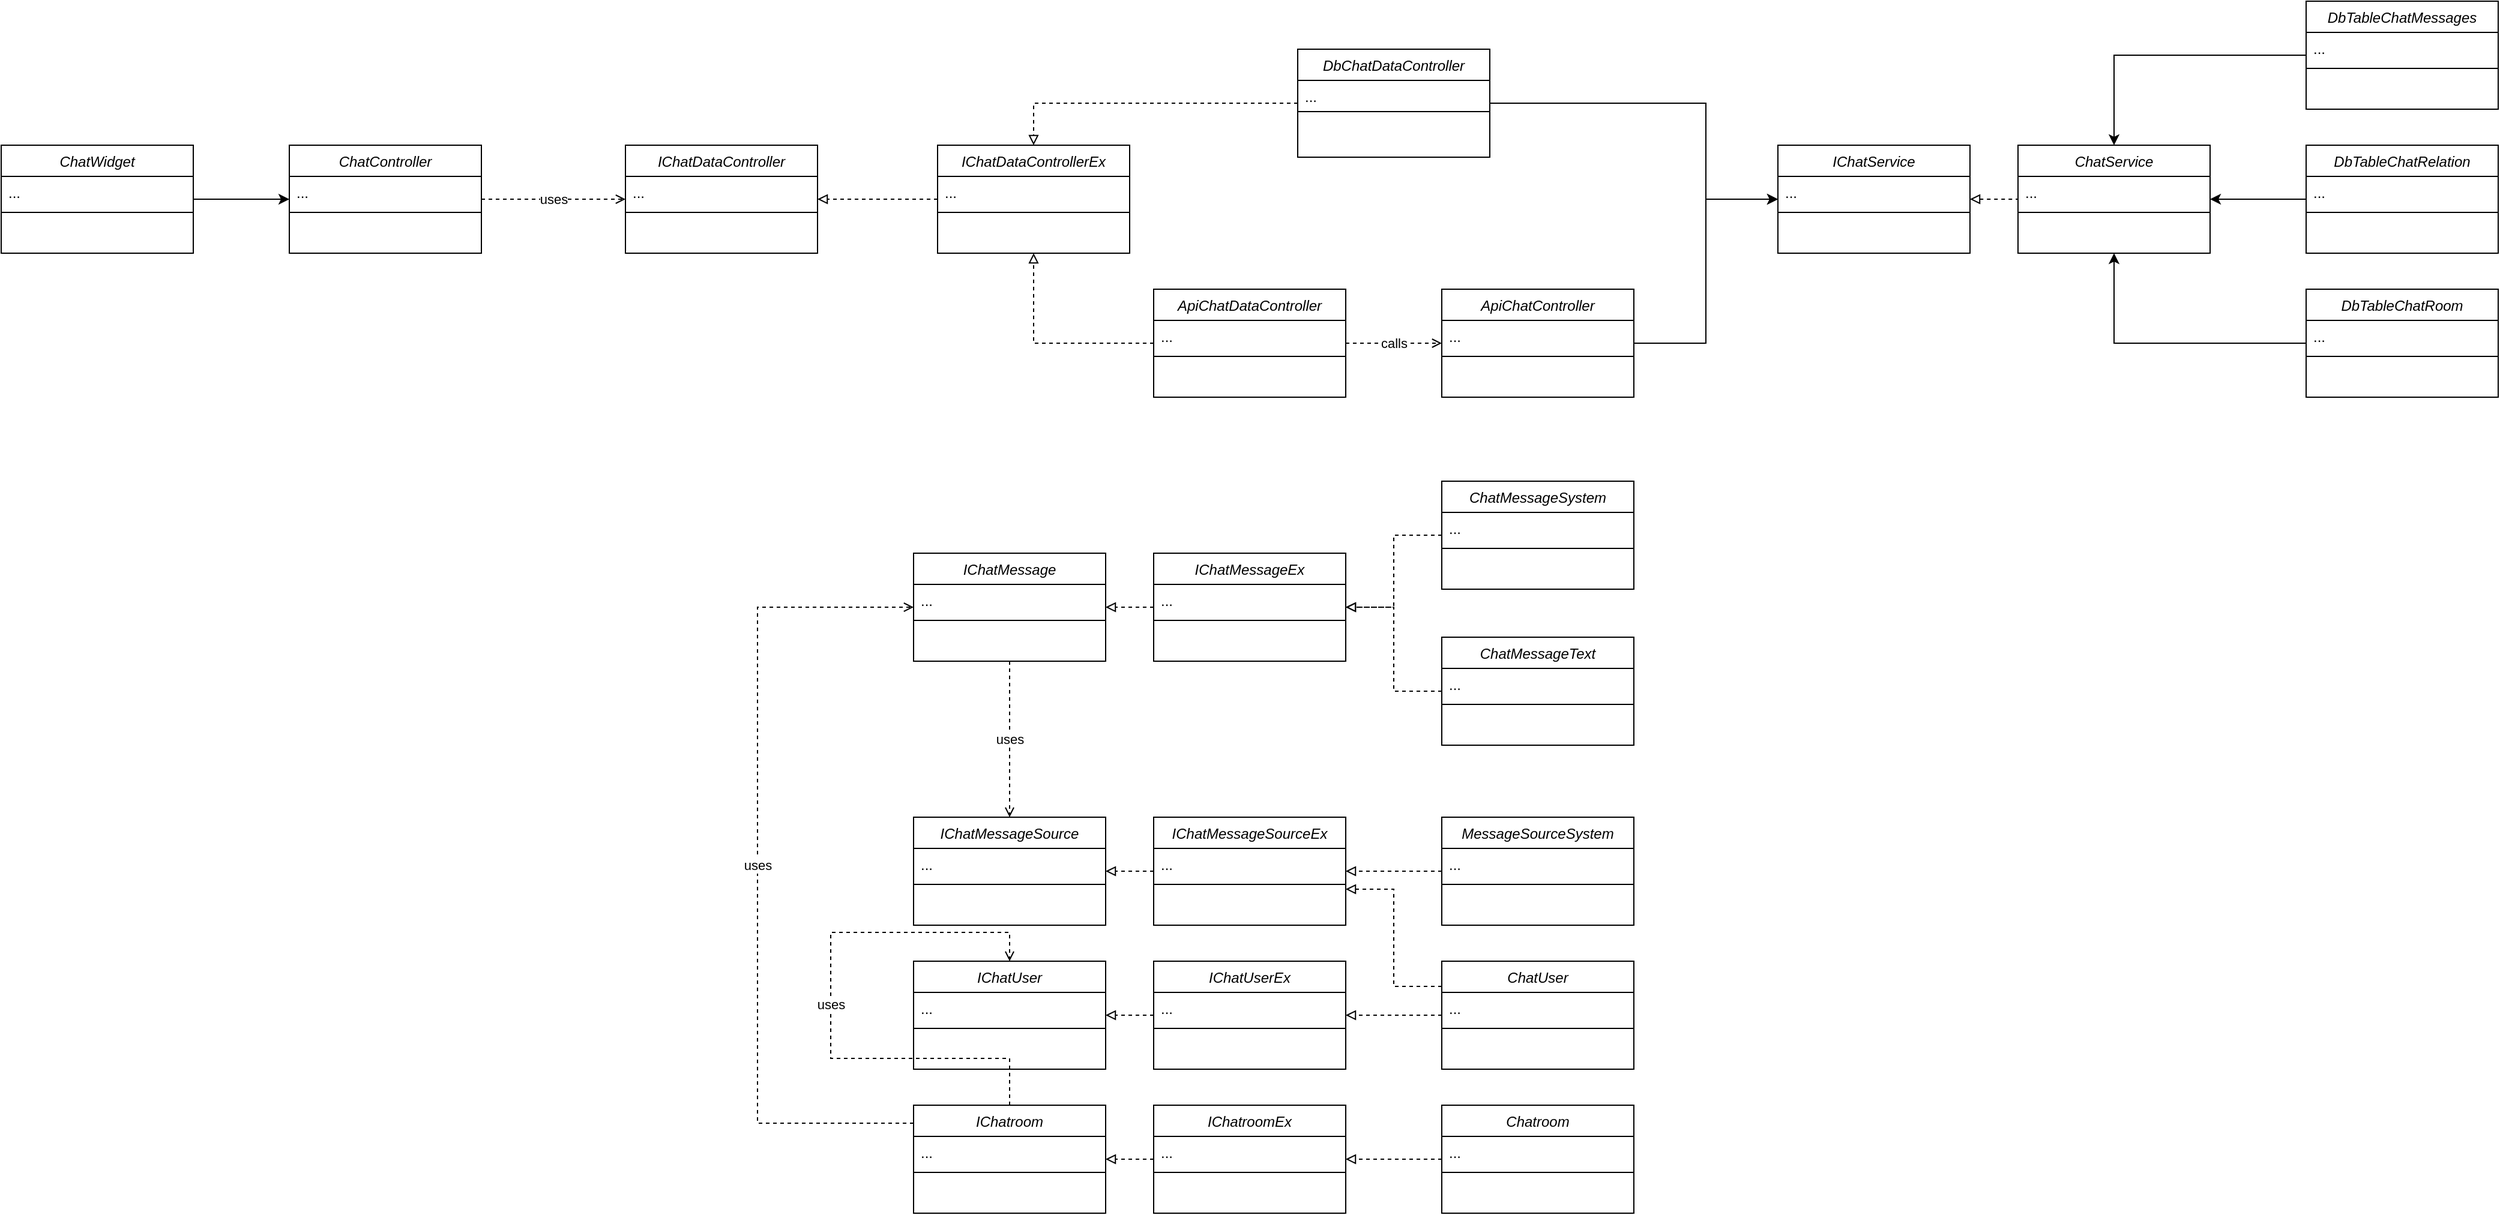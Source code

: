 <mxfile version="24.4.0" type="github">
  <diagram id="C5RBs43oDa-KdzZeNtuy" name="Page-1">
    <mxGraphModel dx="3088" dy="738" grid="1" gridSize="10" guides="1" tooltips="1" connect="1" arrows="1" fold="1" page="1" pageScale="1" pageWidth="827" pageHeight="1169" math="0" shadow="0">
      <root>
        <mxCell id="WIyWlLk6GJQsqaUBKTNV-0" />
        <mxCell id="WIyWlLk6GJQsqaUBKTNV-1" parent="WIyWlLk6GJQsqaUBKTNV-0" />
        <mxCell id="uDCpkS0-Snbd7rQJPHkI-70" style="edgeStyle=orthogonalEdgeStyle;rounded=0;orthogonalLoop=1;jettySize=auto;html=1;endArrow=block;endFill=0;dashed=1;" parent="WIyWlLk6GJQsqaUBKTNV-1" source="uDCpkS0-Snbd7rQJPHkI-12" target="uDCpkS0-Snbd7rQJPHkI-49" edge="1">
          <mxGeometry relative="1" as="geometry" />
        </mxCell>
        <mxCell id="uDCpkS0-Snbd7rQJPHkI-12" value="ChatMessageText" style="swimlane;fontStyle=2;align=center;verticalAlign=top;childLayout=stackLayout;horizontal=1;startSize=26;horizontalStack=0;resizeParent=1;resizeLast=0;collapsible=1;marginBottom=0;rounded=0;shadow=0;strokeWidth=1;" parent="WIyWlLk6GJQsqaUBKTNV-1" vertex="1">
          <mxGeometry x="-80" y="650" width="160" height="90" as="geometry">
            <mxRectangle x="230" y="140" width="160" height="26" as="alternateBounds" />
          </mxGeometry>
        </mxCell>
        <mxCell id="uDCpkS0-Snbd7rQJPHkI-13" value="..." style="text;align=left;verticalAlign=top;spacingLeft=4;spacingRight=4;overflow=hidden;rotatable=0;points=[[0,0.5],[1,0.5]];portConstraint=eastwest;" parent="uDCpkS0-Snbd7rQJPHkI-12" vertex="1">
          <mxGeometry y="26" width="160" height="26" as="geometry" />
        </mxCell>
        <mxCell id="uDCpkS0-Snbd7rQJPHkI-14" value="" style="line;html=1;strokeWidth=1;align=left;verticalAlign=middle;spacingTop=-1;spacingLeft=3;spacingRight=3;rotatable=0;labelPosition=right;points=[];portConstraint=eastwest;" parent="uDCpkS0-Snbd7rQJPHkI-12" vertex="1">
          <mxGeometry y="52" width="160" height="8" as="geometry" />
        </mxCell>
        <mxCell id="uDCpkS0-Snbd7rQJPHkI-71" style="edgeStyle=orthogonalEdgeStyle;rounded=0;orthogonalLoop=1;jettySize=auto;html=1;endArrow=block;endFill=0;dashed=1;" parent="WIyWlLk6GJQsqaUBKTNV-1" source="uDCpkS0-Snbd7rQJPHkI-39" target="uDCpkS0-Snbd7rQJPHkI-52" edge="1">
          <mxGeometry relative="1" as="geometry" />
        </mxCell>
        <mxCell id="uDCpkS0-Snbd7rQJPHkI-39" value="Chatroom" style="swimlane;fontStyle=2;align=center;verticalAlign=top;childLayout=stackLayout;horizontal=1;startSize=26;horizontalStack=0;resizeParent=1;resizeLast=0;collapsible=1;marginBottom=0;rounded=0;shadow=0;strokeWidth=1;" parent="WIyWlLk6GJQsqaUBKTNV-1" vertex="1">
          <mxGeometry x="-80" y="1040" width="160" height="90" as="geometry">
            <mxRectangle x="230" y="140" width="160" height="26" as="alternateBounds" />
          </mxGeometry>
        </mxCell>
        <mxCell id="uDCpkS0-Snbd7rQJPHkI-40" value="..." style="text;align=left;verticalAlign=top;spacingLeft=4;spacingRight=4;overflow=hidden;rotatable=0;points=[[0,0.5],[1,0.5]];portConstraint=eastwest;" parent="uDCpkS0-Snbd7rQJPHkI-39" vertex="1">
          <mxGeometry y="26" width="160" height="26" as="geometry" />
        </mxCell>
        <mxCell id="uDCpkS0-Snbd7rQJPHkI-41" value="" style="line;html=1;strokeWidth=1;align=left;verticalAlign=middle;spacingTop=-1;spacingLeft=3;spacingRight=3;rotatable=0;labelPosition=right;points=[];portConstraint=eastwest;" parent="uDCpkS0-Snbd7rQJPHkI-39" vertex="1">
          <mxGeometry y="52" width="160" height="8" as="geometry" />
        </mxCell>
        <mxCell id="uDCpkS0-Snbd7rQJPHkI-72" style="edgeStyle=orthogonalEdgeStyle;rounded=0;orthogonalLoop=1;jettySize=auto;html=1;endArrow=block;endFill=0;dashed=1;" parent="WIyWlLk6GJQsqaUBKTNV-1" source="uDCpkS0-Snbd7rQJPHkI-42" target="uDCpkS0-Snbd7rQJPHkI-58" edge="1">
          <mxGeometry relative="1" as="geometry" />
        </mxCell>
        <mxCell id="uDCpkS0-Snbd7rQJPHkI-93" style="edgeStyle=orthogonalEdgeStyle;rounded=0;orthogonalLoop=1;jettySize=auto;html=1;endArrow=block;endFill=0;dashed=1;" parent="WIyWlLk6GJQsqaUBKTNV-1" source="uDCpkS0-Snbd7rQJPHkI-42" target="uDCpkS0-Snbd7rQJPHkI-86" edge="1">
          <mxGeometry relative="1" as="geometry">
            <Array as="points">
              <mxPoint x="-120" y="941" />
              <mxPoint x="-120" y="860" />
            </Array>
          </mxGeometry>
        </mxCell>
        <mxCell id="uDCpkS0-Snbd7rQJPHkI-42" value="ChatUser" style="swimlane;fontStyle=2;align=center;verticalAlign=top;childLayout=stackLayout;horizontal=1;startSize=26;horizontalStack=0;resizeParent=1;resizeLast=0;collapsible=1;marginBottom=0;rounded=0;shadow=0;strokeWidth=1;" parent="WIyWlLk6GJQsqaUBKTNV-1" vertex="1">
          <mxGeometry x="-80" y="920" width="160" height="90" as="geometry">
            <mxRectangle x="230" y="140" width="160" height="26" as="alternateBounds" />
          </mxGeometry>
        </mxCell>
        <mxCell id="uDCpkS0-Snbd7rQJPHkI-43" value="..." style="text;align=left;verticalAlign=top;spacingLeft=4;spacingRight=4;overflow=hidden;rotatable=0;points=[[0,0.5],[1,0.5]];portConstraint=eastwest;" parent="uDCpkS0-Snbd7rQJPHkI-42" vertex="1">
          <mxGeometry y="26" width="160" height="26" as="geometry" />
        </mxCell>
        <mxCell id="uDCpkS0-Snbd7rQJPHkI-44" value="" style="line;html=1;strokeWidth=1;align=left;verticalAlign=middle;spacingTop=-1;spacingLeft=3;spacingRight=3;rotatable=0;labelPosition=right;points=[];portConstraint=eastwest;" parent="uDCpkS0-Snbd7rQJPHkI-42" vertex="1">
          <mxGeometry y="52" width="160" height="8" as="geometry" />
        </mxCell>
        <mxCell id="uDCpkS0-Snbd7rQJPHkI-69" style="edgeStyle=orthogonalEdgeStyle;rounded=0;orthogonalLoop=1;jettySize=auto;html=1;endArrow=block;endFill=0;dashed=1;" parent="WIyWlLk6GJQsqaUBKTNV-1" source="uDCpkS0-Snbd7rQJPHkI-45" target="uDCpkS0-Snbd7rQJPHkI-49" edge="1">
          <mxGeometry relative="1" as="geometry" />
        </mxCell>
        <mxCell id="uDCpkS0-Snbd7rQJPHkI-45" value="ChatMessageSystem" style="swimlane;fontStyle=2;align=center;verticalAlign=top;childLayout=stackLayout;horizontal=1;startSize=26;horizontalStack=0;resizeParent=1;resizeLast=0;collapsible=1;marginBottom=0;rounded=0;shadow=0;strokeWidth=1;" parent="WIyWlLk6GJQsqaUBKTNV-1" vertex="1">
          <mxGeometry x="-80" y="520" width="160" height="90" as="geometry">
            <mxRectangle x="230" y="140" width="160" height="26" as="alternateBounds" />
          </mxGeometry>
        </mxCell>
        <mxCell id="uDCpkS0-Snbd7rQJPHkI-46" value="..." style="text;align=left;verticalAlign=top;spacingLeft=4;spacingRight=4;overflow=hidden;rotatable=0;points=[[0,0.5],[1,0.5]];portConstraint=eastwest;" parent="uDCpkS0-Snbd7rQJPHkI-45" vertex="1">
          <mxGeometry y="26" width="160" height="26" as="geometry" />
        </mxCell>
        <mxCell id="uDCpkS0-Snbd7rQJPHkI-47" value="" style="line;html=1;strokeWidth=1;align=left;verticalAlign=middle;spacingTop=-1;spacingLeft=3;spacingRight=3;rotatable=0;labelPosition=right;points=[];portConstraint=eastwest;" parent="uDCpkS0-Snbd7rQJPHkI-45" vertex="1">
          <mxGeometry y="52" width="160" height="8" as="geometry" />
        </mxCell>
        <mxCell id="uDCpkS0-Snbd7rQJPHkI-83" style="edgeStyle=orthogonalEdgeStyle;rounded=0;orthogonalLoop=1;jettySize=auto;html=1;endArrow=block;endFill=0;dashed=1;" parent="WIyWlLk6GJQsqaUBKTNV-1" source="uDCpkS0-Snbd7rQJPHkI-49" target="uDCpkS0-Snbd7rQJPHkI-73" edge="1">
          <mxGeometry relative="1" as="geometry" />
        </mxCell>
        <mxCell id="uDCpkS0-Snbd7rQJPHkI-49" value="IChatMessageEx" style="swimlane;fontStyle=2;align=center;verticalAlign=top;childLayout=stackLayout;horizontal=1;startSize=26;horizontalStack=0;resizeParent=1;resizeLast=0;collapsible=1;marginBottom=0;rounded=0;shadow=0;strokeWidth=1;" parent="WIyWlLk6GJQsqaUBKTNV-1" vertex="1">
          <mxGeometry x="-320" y="580" width="160" height="90" as="geometry">
            <mxRectangle x="230" y="140" width="160" height="26" as="alternateBounds" />
          </mxGeometry>
        </mxCell>
        <mxCell id="uDCpkS0-Snbd7rQJPHkI-50" value="..." style="text;align=left;verticalAlign=top;spacingLeft=4;spacingRight=4;overflow=hidden;rotatable=0;points=[[0,0.5],[1,0.5]];portConstraint=eastwest;" parent="uDCpkS0-Snbd7rQJPHkI-49" vertex="1">
          <mxGeometry y="26" width="160" height="26" as="geometry" />
        </mxCell>
        <mxCell id="uDCpkS0-Snbd7rQJPHkI-51" value="" style="line;html=1;strokeWidth=1;align=left;verticalAlign=middle;spacingTop=-1;spacingLeft=3;spacingRight=3;rotatable=0;labelPosition=right;points=[];portConstraint=eastwest;" parent="uDCpkS0-Snbd7rQJPHkI-49" vertex="1">
          <mxGeometry y="52" width="160" height="8" as="geometry" />
        </mxCell>
        <mxCell id="uDCpkS0-Snbd7rQJPHkI-82" style="edgeStyle=orthogonalEdgeStyle;rounded=0;orthogonalLoop=1;jettySize=auto;html=1;endArrow=block;endFill=0;dashed=1;" parent="WIyWlLk6GJQsqaUBKTNV-1" source="uDCpkS0-Snbd7rQJPHkI-52" target="uDCpkS0-Snbd7rQJPHkI-76" edge="1">
          <mxGeometry relative="1" as="geometry" />
        </mxCell>
        <mxCell id="uDCpkS0-Snbd7rQJPHkI-52" value="IChatroomEx" style="swimlane;fontStyle=2;align=center;verticalAlign=top;childLayout=stackLayout;horizontal=1;startSize=26;horizontalStack=0;resizeParent=1;resizeLast=0;collapsible=1;marginBottom=0;rounded=0;shadow=0;strokeWidth=1;" parent="WIyWlLk6GJQsqaUBKTNV-1" vertex="1">
          <mxGeometry x="-320" y="1040" width="160" height="90" as="geometry">
            <mxRectangle x="230" y="140" width="160" height="26" as="alternateBounds" />
          </mxGeometry>
        </mxCell>
        <mxCell id="uDCpkS0-Snbd7rQJPHkI-53" value="..." style="text;align=left;verticalAlign=top;spacingLeft=4;spacingRight=4;overflow=hidden;rotatable=0;points=[[0,0.5],[1,0.5]];portConstraint=eastwest;" parent="uDCpkS0-Snbd7rQJPHkI-52" vertex="1">
          <mxGeometry y="26" width="160" height="26" as="geometry" />
        </mxCell>
        <mxCell id="uDCpkS0-Snbd7rQJPHkI-54" value="" style="line;html=1;strokeWidth=1;align=left;verticalAlign=middle;spacingTop=-1;spacingLeft=3;spacingRight=3;rotatable=0;labelPosition=right;points=[];portConstraint=eastwest;" parent="uDCpkS0-Snbd7rQJPHkI-52" vertex="1">
          <mxGeometry y="52" width="160" height="8" as="geometry" />
        </mxCell>
        <mxCell id="uDCpkS0-Snbd7rQJPHkI-84" style="edgeStyle=orthogonalEdgeStyle;rounded=0;orthogonalLoop=1;jettySize=auto;html=1;endArrow=block;endFill=0;dashed=1;" parent="WIyWlLk6GJQsqaUBKTNV-1" source="uDCpkS0-Snbd7rQJPHkI-58" target="uDCpkS0-Snbd7rQJPHkI-79" edge="1">
          <mxGeometry relative="1" as="geometry" />
        </mxCell>
        <mxCell id="uDCpkS0-Snbd7rQJPHkI-58" value="IChatUserEx" style="swimlane;fontStyle=2;align=center;verticalAlign=top;childLayout=stackLayout;horizontal=1;startSize=26;horizontalStack=0;resizeParent=1;resizeLast=0;collapsible=1;marginBottom=0;rounded=0;shadow=0;strokeWidth=1;" parent="WIyWlLk6GJQsqaUBKTNV-1" vertex="1">
          <mxGeometry x="-320" y="920" width="160" height="90" as="geometry">
            <mxRectangle x="230" y="140" width="160" height="26" as="alternateBounds" />
          </mxGeometry>
        </mxCell>
        <mxCell id="uDCpkS0-Snbd7rQJPHkI-59" value="..." style="text;align=left;verticalAlign=top;spacingLeft=4;spacingRight=4;overflow=hidden;rotatable=0;points=[[0,0.5],[1,0.5]];portConstraint=eastwest;" parent="uDCpkS0-Snbd7rQJPHkI-58" vertex="1">
          <mxGeometry y="26" width="160" height="26" as="geometry" />
        </mxCell>
        <mxCell id="uDCpkS0-Snbd7rQJPHkI-60" value="" style="line;html=1;strokeWidth=1;align=left;verticalAlign=middle;spacingTop=-1;spacingLeft=3;spacingRight=3;rotatable=0;labelPosition=right;points=[];portConstraint=eastwest;" parent="uDCpkS0-Snbd7rQJPHkI-58" vertex="1">
          <mxGeometry y="52" width="160" height="8" as="geometry" />
        </mxCell>
        <mxCell id="uDCpkS0-Snbd7rQJPHkI-92" value="uses" style="edgeStyle=orthogonalEdgeStyle;rounded=0;orthogonalLoop=1;jettySize=auto;html=1;endArrow=open;endFill=0;dashed=1;" parent="WIyWlLk6GJQsqaUBKTNV-1" source="uDCpkS0-Snbd7rQJPHkI-73" target="uDCpkS0-Snbd7rQJPHkI-89" edge="1">
          <mxGeometry relative="1" as="geometry" />
        </mxCell>
        <mxCell id="uDCpkS0-Snbd7rQJPHkI-73" value="IChatMessage" style="swimlane;fontStyle=2;align=center;verticalAlign=top;childLayout=stackLayout;horizontal=1;startSize=26;horizontalStack=0;resizeParent=1;resizeLast=0;collapsible=1;marginBottom=0;rounded=0;shadow=0;strokeWidth=1;" parent="WIyWlLk6GJQsqaUBKTNV-1" vertex="1">
          <mxGeometry x="-520" y="580" width="160" height="90" as="geometry">
            <mxRectangle x="230" y="140" width="160" height="26" as="alternateBounds" />
          </mxGeometry>
        </mxCell>
        <mxCell id="uDCpkS0-Snbd7rQJPHkI-74" value="..." style="text;align=left;verticalAlign=top;spacingLeft=4;spacingRight=4;overflow=hidden;rotatable=0;points=[[0,0.5],[1,0.5]];portConstraint=eastwest;" parent="uDCpkS0-Snbd7rQJPHkI-73" vertex="1">
          <mxGeometry y="26" width="160" height="26" as="geometry" />
        </mxCell>
        <mxCell id="uDCpkS0-Snbd7rQJPHkI-75" value="" style="line;html=1;strokeWidth=1;align=left;verticalAlign=middle;spacingTop=-1;spacingLeft=3;spacingRight=3;rotatable=0;labelPosition=right;points=[];portConstraint=eastwest;" parent="uDCpkS0-Snbd7rQJPHkI-73" vertex="1">
          <mxGeometry y="52" width="160" height="8" as="geometry" />
        </mxCell>
        <mxCell id="uDCpkS0-Snbd7rQJPHkI-76" value="IChatroom" style="swimlane;fontStyle=2;align=center;verticalAlign=top;childLayout=stackLayout;horizontal=1;startSize=26;horizontalStack=0;resizeParent=1;resizeLast=0;collapsible=1;marginBottom=0;rounded=0;shadow=0;strokeWidth=1;" parent="WIyWlLk6GJQsqaUBKTNV-1" vertex="1">
          <mxGeometry x="-520" y="1040" width="160" height="90" as="geometry">
            <mxRectangle x="230" y="140" width="160" height="26" as="alternateBounds" />
          </mxGeometry>
        </mxCell>
        <mxCell id="uDCpkS0-Snbd7rQJPHkI-77" value="..." style="text;align=left;verticalAlign=top;spacingLeft=4;spacingRight=4;overflow=hidden;rotatable=0;points=[[0,0.5],[1,0.5]];portConstraint=eastwest;" parent="uDCpkS0-Snbd7rQJPHkI-76" vertex="1">
          <mxGeometry y="26" width="160" height="26" as="geometry" />
        </mxCell>
        <mxCell id="uDCpkS0-Snbd7rQJPHkI-78" value="" style="line;html=1;strokeWidth=1;align=left;verticalAlign=middle;spacingTop=-1;spacingLeft=3;spacingRight=3;rotatable=0;labelPosition=right;points=[];portConstraint=eastwest;" parent="uDCpkS0-Snbd7rQJPHkI-76" vertex="1">
          <mxGeometry y="52" width="160" height="8" as="geometry" />
        </mxCell>
        <mxCell id="uDCpkS0-Snbd7rQJPHkI-79" value="IChatUser" style="swimlane;fontStyle=2;align=center;verticalAlign=top;childLayout=stackLayout;horizontal=1;startSize=26;horizontalStack=0;resizeParent=1;resizeLast=0;collapsible=1;marginBottom=0;rounded=0;shadow=0;strokeWidth=1;" parent="WIyWlLk6GJQsqaUBKTNV-1" vertex="1">
          <mxGeometry x="-520" y="920" width="160" height="90" as="geometry">
            <mxRectangle x="230" y="140" width="160" height="26" as="alternateBounds" />
          </mxGeometry>
        </mxCell>
        <mxCell id="uDCpkS0-Snbd7rQJPHkI-80" value="..." style="text;align=left;verticalAlign=top;spacingLeft=4;spacingRight=4;overflow=hidden;rotatable=0;points=[[0,0.5],[1,0.5]];portConstraint=eastwest;" parent="uDCpkS0-Snbd7rQJPHkI-79" vertex="1">
          <mxGeometry y="26" width="160" height="26" as="geometry" />
        </mxCell>
        <mxCell id="uDCpkS0-Snbd7rQJPHkI-81" value="" style="line;html=1;strokeWidth=1;align=left;verticalAlign=middle;spacingTop=-1;spacingLeft=3;spacingRight=3;rotatable=0;labelPosition=right;points=[];portConstraint=eastwest;" parent="uDCpkS0-Snbd7rQJPHkI-79" vertex="1">
          <mxGeometry y="52" width="160" height="8" as="geometry" />
        </mxCell>
        <mxCell id="uDCpkS0-Snbd7rQJPHkI-85" style="edgeStyle=orthogonalEdgeStyle;rounded=0;orthogonalLoop=1;jettySize=auto;html=1;endArrow=block;endFill=0;dashed=1;" parent="WIyWlLk6GJQsqaUBKTNV-1" source="uDCpkS0-Snbd7rQJPHkI-86" target="uDCpkS0-Snbd7rQJPHkI-89" edge="1">
          <mxGeometry relative="1" as="geometry" />
        </mxCell>
        <mxCell id="uDCpkS0-Snbd7rQJPHkI-86" value="IChatMessageSourceEx" style="swimlane;fontStyle=2;align=center;verticalAlign=top;childLayout=stackLayout;horizontal=1;startSize=26;horizontalStack=0;resizeParent=1;resizeLast=0;collapsible=1;marginBottom=0;rounded=0;shadow=0;strokeWidth=1;" parent="WIyWlLk6GJQsqaUBKTNV-1" vertex="1">
          <mxGeometry x="-320" y="800" width="160" height="90" as="geometry">
            <mxRectangle x="230" y="140" width="160" height="26" as="alternateBounds" />
          </mxGeometry>
        </mxCell>
        <mxCell id="uDCpkS0-Snbd7rQJPHkI-87" value="..." style="text;align=left;verticalAlign=top;spacingLeft=4;spacingRight=4;overflow=hidden;rotatable=0;points=[[0,0.5],[1,0.5]];portConstraint=eastwest;" parent="uDCpkS0-Snbd7rQJPHkI-86" vertex="1">
          <mxGeometry y="26" width="160" height="26" as="geometry" />
        </mxCell>
        <mxCell id="uDCpkS0-Snbd7rQJPHkI-88" value="" style="line;html=1;strokeWidth=1;align=left;verticalAlign=middle;spacingTop=-1;spacingLeft=3;spacingRight=3;rotatable=0;labelPosition=right;points=[];portConstraint=eastwest;" parent="uDCpkS0-Snbd7rQJPHkI-86" vertex="1">
          <mxGeometry y="52" width="160" height="8" as="geometry" />
        </mxCell>
        <mxCell id="uDCpkS0-Snbd7rQJPHkI-89" value="IChatMessageSource" style="swimlane;fontStyle=2;align=center;verticalAlign=top;childLayout=stackLayout;horizontal=1;startSize=26;horizontalStack=0;resizeParent=1;resizeLast=0;collapsible=1;marginBottom=0;rounded=0;shadow=0;strokeWidth=1;" parent="WIyWlLk6GJQsqaUBKTNV-1" vertex="1">
          <mxGeometry x="-520" y="800" width="160" height="90" as="geometry">
            <mxRectangle x="230" y="140" width="160" height="26" as="alternateBounds" />
          </mxGeometry>
        </mxCell>
        <mxCell id="uDCpkS0-Snbd7rQJPHkI-90" value="..." style="text;align=left;verticalAlign=top;spacingLeft=4;spacingRight=4;overflow=hidden;rotatable=0;points=[[0,0.5],[1,0.5]];portConstraint=eastwest;" parent="uDCpkS0-Snbd7rQJPHkI-89" vertex="1">
          <mxGeometry y="26" width="160" height="26" as="geometry" />
        </mxCell>
        <mxCell id="uDCpkS0-Snbd7rQJPHkI-91" value="" style="line;html=1;strokeWidth=1;align=left;verticalAlign=middle;spacingTop=-1;spacingLeft=3;spacingRight=3;rotatable=0;labelPosition=right;points=[];portConstraint=eastwest;" parent="uDCpkS0-Snbd7rQJPHkI-89" vertex="1">
          <mxGeometry y="52" width="160" height="8" as="geometry" />
        </mxCell>
        <mxCell id="uDCpkS0-Snbd7rQJPHkI-114" style="edgeStyle=orthogonalEdgeStyle;rounded=0;orthogonalLoop=1;jettySize=auto;html=1;" parent="WIyWlLk6GJQsqaUBKTNV-1" source="uDCpkS0-Snbd7rQJPHkI-94" target="uDCpkS0-Snbd7rQJPHkI-103" edge="1">
          <mxGeometry relative="1" as="geometry" />
        </mxCell>
        <mxCell id="uDCpkS0-Snbd7rQJPHkI-94" value="DbTableChatMessages" style="swimlane;fontStyle=2;align=center;verticalAlign=top;childLayout=stackLayout;horizontal=1;startSize=26;horizontalStack=0;resizeParent=1;resizeLast=0;collapsible=1;marginBottom=0;rounded=0;shadow=0;strokeWidth=1;" parent="WIyWlLk6GJQsqaUBKTNV-1" vertex="1">
          <mxGeometry x="640" y="120" width="160" height="90" as="geometry">
            <mxRectangle x="230" y="140" width="160" height="26" as="alternateBounds" />
          </mxGeometry>
        </mxCell>
        <mxCell id="uDCpkS0-Snbd7rQJPHkI-95" value="..." style="text;align=left;verticalAlign=top;spacingLeft=4;spacingRight=4;overflow=hidden;rotatable=0;points=[[0,0.5],[1,0.5]];portConstraint=eastwest;" parent="uDCpkS0-Snbd7rQJPHkI-94" vertex="1">
          <mxGeometry y="26" width="160" height="26" as="geometry" />
        </mxCell>
        <mxCell id="uDCpkS0-Snbd7rQJPHkI-96" value="" style="line;html=1;strokeWidth=1;align=left;verticalAlign=middle;spacingTop=-1;spacingLeft=3;spacingRight=3;rotatable=0;labelPosition=right;points=[];portConstraint=eastwest;" parent="uDCpkS0-Snbd7rQJPHkI-94" vertex="1">
          <mxGeometry y="52" width="160" height="8" as="geometry" />
        </mxCell>
        <mxCell id="uDCpkS0-Snbd7rQJPHkI-115" style="edgeStyle=orthogonalEdgeStyle;rounded=0;orthogonalLoop=1;jettySize=auto;html=1;" parent="WIyWlLk6GJQsqaUBKTNV-1" source="uDCpkS0-Snbd7rQJPHkI-97" target="uDCpkS0-Snbd7rQJPHkI-103" edge="1">
          <mxGeometry relative="1" as="geometry" />
        </mxCell>
        <mxCell id="uDCpkS0-Snbd7rQJPHkI-97" value="DbTableChatRelation" style="swimlane;fontStyle=2;align=center;verticalAlign=top;childLayout=stackLayout;horizontal=1;startSize=26;horizontalStack=0;resizeParent=1;resizeLast=0;collapsible=1;marginBottom=0;rounded=0;shadow=0;strokeWidth=1;" parent="WIyWlLk6GJQsqaUBKTNV-1" vertex="1">
          <mxGeometry x="640" y="240" width="160" height="90" as="geometry">
            <mxRectangle x="230" y="140" width="160" height="26" as="alternateBounds" />
          </mxGeometry>
        </mxCell>
        <mxCell id="uDCpkS0-Snbd7rQJPHkI-98" value="..." style="text;align=left;verticalAlign=top;spacingLeft=4;spacingRight=4;overflow=hidden;rotatable=0;points=[[0,0.5],[1,0.5]];portConstraint=eastwest;" parent="uDCpkS0-Snbd7rQJPHkI-97" vertex="1">
          <mxGeometry y="26" width="160" height="26" as="geometry" />
        </mxCell>
        <mxCell id="uDCpkS0-Snbd7rQJPHkI-99" value="" style="line;html=1;strokeWidth=1;align=left;verticalAlign=middle;spacingTop=-1;spacingLeft=3;spacingRight=3;rotatable=0;labelPosition=right;points=[];portConstraint=eastwest;" parent="uDCpkS0-Snbd7rQJPHkI-97" vertex="1">
          <mxGeometry y="52" width="160" height="8" as="geometry" />
        </mxCell>
        <mxCell id="uDCpkS0-Snbd7rQJPHkI-116" style="edgeStyle=orthogonalEdgeStyle;rounded=0;orthogonalLoop=1;jettySize=auto;html=1;" parent="WIyWlLk6GJQsqaUBKTNV-1" source="uDCpkS0-Snbd7rQJPHkI-100" target="uDCpkS0-Snbd7rQJPHkI-103" edge="1">
          <mxGeometry relative="1" as="geometry" />
        </mxCell>
        <mxCell id="uDCpkS0-Snbd7rQJPHkI-100" value="DbTableChatRoom" style="swimlane;fontStyle=2;align=center;verticalAlign=top;childLayout=stackLayout;horizontal=1;startSize=26;horizontalStack=0;resizeParent=1;resizeLast=0;collapsible=1;marginBottom=0;rounded=0;shadow=0;strokeWidth=1;" parent="WIyWlLk6GJQsqaUBKTNV-1" vertex="1">
          <mxGeometry x="640" y="360" width="160" height="90" as="geometry">
            <mxRectangle x="230" y="140" width="160" height="26" as="alternateBounds" />
          </mxGeometry>
        </mxCell>
        <mxCell id="uDCpkS0-Snbd7rQJPHkI-101" value="..." style="text;align=left;verticalAlign=top;spacingLeft=4;spacingRight=4;overflow=hidden;rotatable=0;points=[[0,0.5],[1,0.5]];portConstraint=eastwest;" parent="uDCpkS0-Snbd7rQJPHkI-100" vertex="1">
          <mxGeometry y="26" width="160" height="26" as="geometry" />
        </mxCell>
        <mxCell id="uDCpkS0-Snbd7rQJPHkI-102" value="" style="line;html=1;strokeWidth=1;align=left;verticalAlign=middle;spacingTop=-1;spacingLeft=3;spacingRight=3;rotatable=0;labelPosition=right;points=[];portConstraint=eastwest;" parent="uDCpkS0-Snbd7rQJPHkI-100" vertex="1">
          <mxGeometry y="52" width="160" height="8" as="geometry" />
        </mxCell>
        <mxCell id="uDCpkS0-Snbd7rQJPHkI-103" value="ChatService" style="swimlane;fontStyle=2;align=center;verticalAlign=top;childLayout=stackLayout;horizontal=1;startSize=26;horizontalStack=0;resizeParent=1;resizeLast=0;collapsible=1;marginBottom=0;rounded=0;shadow=0;strokeWidth=1;" parent="WIyWlLk6GJQsqaUBKTNV-1" vertex="1">
          <mxGeometry x="400" y="240" width="160" height="90" as="geometry">
            <mxRectangle x="230" y="140" width="160" height="26" as="alternateBounds" />
          </mxGeometry>
        </mxCell>
        <mxCell id="uDCpkS0-Snbd7rQJPHkI-104" value="..." style="text;align=left;verticalAlign=top;spacingLeft=4;spacingRight=4;overflow=hidden;rotatable=0;points=[[0,0.5],[1,0.5]];portConstraint=eastwest;" parent="uDCpkS0-Snbd7rQJPHkI-103" vertex="1">
          <mxGeometry y="26" width="160" height="26" as="geometry" />
        </mxCell>
        <mxCell id="uDCpkS0-Snbd7rQJPHkI-105" value="" style="line;html=1;strokeWidth=1;align=left;verticalAlign=middle;spacingTop=-1;spacingLeft=3;spacingRight=3;rotatable=0;labelPosition=right;points=[];portConstraint=eastwest;" parent="uDCpkS0-Snbd7rQJPHkI-103" vertex="1">
          <mxGeometry y="52" width="160" height="8" as="geometry" />
        </mxCell>
        <mxCell id="uDCpkS0-Snbd7rQJPHkI-112" style="edgeStyle=orthogonalEdgeStyle;rounded=0;orthogonalLoop=1;jettySize=auto;html=1;dashed=1;endArrow=none;endFill=0;startArrow=block;startFill=0;" parent="WIyWlLk6GJQsqaUBKTNV-1" source="uDCpkS0-Snbd7rQJPHkI-109" target="uDCpkS0-Snbd7rQJPHkI-103" edge="1">
          <mxGeometry relative="1" as="geometry" />
        </mxCell>
        <mxCell id="uDCpkS0-Snbd7rQJPHkI-109" value="IChatService" style="swimlane;fontStyle=2;align=center;verticalAlign=top;childLayout=stackLayout;horizontal=1;startSize=26;horizontalStack=0;resizeParent=1;resizeLast=0;collapsible=1;marginBottom=0;rounded=0;shadow=0;strokeWidth=1;" parent="WIyWlLk6GJQsqaUBKTNV-1" vertex="1">
          <mxGeometry x="200" y="240" width="160" height="90" as="geometry">
            <mxRectangle x="230" y="140" width="160" height="26" as="alternateBounds" />
          </mxGeometry>
        </mxCell>
        <mxCell id="uDCpkS0-Snbd7rQJPHkI-110" value="..." style="text;align=left;verticalAlign=top;spacingLeft=4;spacingRight=4;overflow=hidden;rotatable=0;points=[[0,0.5],[1,0.5]];portConstraint=eastwest;" parent="uDCpkS0-Snbd7rQJPHkI-109" vertex="1">
          <mxGeometry y="26" width="160" height="26" as="geometry" />
        </mxCell>
        <mxCell id="uDCpkS0-Snbd7rQJPHkI-111" value="" style="line;html=1;strokeWidth=1;align=left;verticalAlign=middle;spacingTop=-1;spacingLeft=3;spacingRight=3;rotatable=0;labelPosition=right;points=[];portConstraint=eastwest;" parent="uDCpkS0-Snbd7rQJPHkI-109" vertex="1">
          <mxGeometry y="52" width="160" height="8" as="geometry" />
        </mxCell>
        <mxCell id="uDCpkS0-Snbd7rQJPHkI-130" style="edgeStyle=orthogonalEdgeStyle;rounded=0;orthogonalLoop=1;jettySize=auto;html=1;endArrow=block;endFill=0;dashed=1;" parent="WIyWlLk6GJQsqaUBKTNV-1" source="uDCpkS0-Snbd7rQJPHkI-117" target="uDCpkS0-Snbd7rQJPHkI-121" edge="1">
          <mxGeometry relative="1" as="geometry" />
        </mxCell>
        <mxCell id="uDCpkS0-Snbd7rQJPHkI-133" style="edgeStyle=orthogonalEdgeStyle;rounded=0;orthogonalLoop=1;jettySize=auto;html=1;" parent="WIyWlLk6GJQsqaUBKTNV-1" source="uDCpkS0-Snbd7rQJPHkI-134" target="uDCpkS0-Snbd7rQJPHkI-109" edge="1">
          <mxGeometry relative="1" as="geometry">
            <Array as="points">
              <mxPoint x="140" y="405" />
              <mxPoint x="140" y="285" />
            </Array>
          </mxGeometry>
        </mxCell>
        <mxCell id="uDCpkS0-Snbd7rQJPHkI-137" value="calls" style="edgeStyle=orthogonalEdgeStyle;rounded=0;orthogonalLoop=1;jettySize=auto;html=1;dashed=1;endArrow=open;endFill=0;" parent="WIyWlLk6GJQsqaUBKTNV-1" source="uDCpkS0-Snbd7rQJPHkI-117" target="uDCpkS0-Snbd7rQJPHkI-134" edge="1">
          <mxGeometry relative="1" as="geometry" />
        </mxCell>
        <mxCell id="uDCpkS0-Snbd7rQJPHkI-117" value="ApiChatDataController" style="swimlane;fontStyle=2;align=center;verticalAlign=top;childLayout=stackLayout;horizontal=1;startSize=26;horizontalStack=0;resizeParent=1;resizeLast=0;collapsible=1;marginBottom=0;rounded=0;shadow=0;strokeWidth=1;" parent="WIyWlLk6GJQsqaUBKTNV-1" vertex="1">
          <mxGeometry x="-320" y="360" width="160" height="90" as="geometry">
            <mxRectangle x="230" y="140" width="160" height="26" as="alternateBounds" />
          </mxGeometry>
        </mxCell>
        <mxCell id="uDCpkS0-Snbd7rQJPHkI-118" value="..." style="text;align=left;verticalAlign=top;spacingLeft=4;spacingRight=4;overflow=hidden;rotatable=0;points=[[0,0.5],[1,0.5]];portConstraint=eastwest;" parent="uDCpkS0-Snbd7rQJPHkI-117" vertex="1">
          <mxGeometry y="26" width="160" height="26" as="geometry" />
        </mxCell>
        <mxCell id="uDCpkS0-Snbd7rQJPHkI-119" value="" style="line;html=1;strokeWidth=1;align=left;verticalAlign=middle;spacingTop=-1;spacingLeft=3;spacingRight=3;rotatable=0;labelPosition=right;points=[];portConstraint=eastwest;" parent="uDCpkS0-Snbd7rQJPHkI-117" vertex="1">
          <mxGeometry y="52" width="160" height="8" as="geometry" />
        </mxCell>
        <mxCell id="uDCpkS0-Snbd7rQJPHkI-141" style="edgeStyle=orthogonalEdgeStyle;rounded=0;orthogonalLoop=1;jettySize=auto;html=1;endArrow=block;endFill=0;dashed=1;" parent="WIyWlLk6GJQsqaUBKTNV-1" source="uDCpkS0-Snbd7rQJPHkI-121" target="uDCpkS0-Snbd7rQJPHkI-138" edge="1">
          <mxGeometry relative="1" as="geometry" />
        </mxCell>
        <mxCell id="uDCpkS0-Snbd7rQJPHkI-121" value="IChatDataControllerEx" style="swimlane;fontStyle=2;align=center;verticalAlign=top;childLayout=stackLayout;horizontal=1;startSize=26;horizontalStack=0;resizeParent=1;resizeLast=0;collapsible=1;marginBottom=0;rounded=0;shadow=0;strokeWidth=1;" parent="WIyWlLk6GJQsqaUBKTNV-1" vertex="1">
          <mxGeometry x="-500" y="240" width="160" height="90" as="geometry">
            <mxRectangle x="230" y="140" width="160" height="26" as="alternateBounds" />
          </mxGeometry>
        </mxCell>
        <mxCell id="uDCpkS0-Snbd7rQJPHkI-122" value="..." style="text;align=left;verticalAlign=top;spacingLeft=4;spacingRight=4;overflow=hidden;rotatable=0;points=[[0,0.5],[1,0.5]];portConstraint=eastwest;" parent="uDCpkS0-Snbd7rQJPHkI-121" vertex="1">
          <mxGeometry y="26" width="160" height="26" as="geometry" />
        </mxCell>
        <mxCell id="uDCpkS0-Snbd7rQJPHkI-123" value="" style="line;html=1;strokeWidth=1;align=left;verticalAlign=middle;spacingTop=-1;spacingLeft=3;spacingRight=3;rotatable=0;labelPosition=right;points=[];portConstraint=eastwest;" parent="uDCpkS0-Snbd7rQJPHkI-121" vertex="1">
          <mxGeometry y="52" width="160" height="8" as="geometry" />
        </mxCell>
        <mxCell id="uDCpkS0-Snbd7rQJPHkI-131" style="edgeStyle=orthogonalEdgeStyle;rounded=0;orthogonalLoop=1;jettySize=auto;html=1;endArrow=block;endFill=0;dashed=1;" parent="WIyWlLk6GJQsqaUBKTNV-1" source="uDCpkS0-Snbd7rQJPHkI-124" target="uDCpkS0-Snbd7rQJPHkI-121" edge="1">
          <mxGeometry relative="1" as="geometry">
            <Array as="points">
              <mxPoint x="-420" y="205" />
            </Array>
          </mxGeometry>
        </mxCell>
        <mxCell id="uDCpkS0-Snbd7rQJPHkI-132" style="edgeStyle=orthogonalEdgeStyle;rounded=0;orthogonalLoop=1;jettySize=auto;html=1;" parent="WIyWlLk6GJQsqaUBKTNV-1" source="uDCpkS0-Snbd7rQJPHkI-124" target="uDCpkS0-Snbd7rQJPHkI-109" edge="1">
          <mxGeometry relative="1" as="geometry">
            <Array as="points">
              <mxPoint x="140" y="205" />
              <mxPoint x="140" y="285" />
            </Array>
          </mxGeometry>
        </mxCell>
        <mxCell id="uDCpkS0-Snbd7rQJPHkI-124" value="DbChatDataController" style="swimlane;fontStyle=2;align=center;verticalAlign=top;childLayout=stackLayout;horizontal=1;startSize=26;horizontalStack=0;resizeParent=1;resizeLast=0;collapsible=1;marginBottom=0;rounded=0;shadow=0;strokeWidth=1;" parent="WIyWlLk6GJQsqaUBKTNV-1" vertex="1">
          <mxGeometry x="-200" y="160" width="160" height="90" as="geometry">
            <mxRectangle x="230" y="140" width="160" height="26" as="alternateBounds" />
          </mxGeometry>
        </mxCell>
        <mxCell id="uDCpkS0-Snbd7rQJPHkI-125" value="..." style="text;align=left;verticalAlign=top;spacingLeft=4;spacingRight=4;overflow=hidden;rotatable=0;points=[[0,0.5],[1,0.5]];portConstraint=eastwest;" parent="uDCpkS0-Snbd7rQJPHkI-124" vertex="1">
          <mxGeometry y="26" width="160" height="22" as="geometry" />
        </mxCell>
        <mxCell id="uDCpkS0-Snbd7rQJPHkI-126" value="" style="line;html=1;strokeWidth=1;align=left;verticalAlign=middle;spacingTop=-1;spacingLeft=3;spacingRight=3;rotatable=0;labelPosition=right;points=[];portConstraint=eastwest;" parent="uDCpkS0-Snbd7rQJPHkI-124" vertex="1">
          <mxGeometry y="48" width="160" height="8" as="geometry" />
        </mxCell>
        <mxCell id="uDCpkS0-Snbd7rQJPHkI-134" value="ApiChatController" style="swimlane;fontStyle=2;align=center;verticalAlign=top;childLayout=stackLayout;horizontal=1;startSize=26;horizontalStack=0;resizeParent=1;resizeLast=0;collapsible=1;marginBottom=0;rounded=0;shadow=0;strokeWidth=1;" parent="WIyWlLk6GJQsqaUBKTNV-1" vertex="1">
          <mxGeometry x="-80" y="360" width="160" height="90" as="geometry">
            <mxRectangle x="230" y="140" width="160" height="26" as="alternateBounds" />
          </mxGeometry>
        </mxCell>
        <mxCell id="uDCpkS0-Snbd7rQJPHkI-135" value="..." style="text;align=left;verticalAlign=top;spacingLeft=4;spacingRight=4;overflow=hidden;rotatable=0;points=[[0,0.5],[1,0.5]];portConstraint=eastwest;" parent="uDCpkS0-Snbd7rQJPHkI-134" vertex="1">
          <mxGeometry y="26" width="160" height="26" as="geometry" />
        </mxCell>
        <mxCell id="uDCpkS0-Snbd7rQJPHkI-136" value="" style="line;html=1;strokeWidth=1;align=left;verticalAlign=middle;spacingTop=-1;spacingLeft=3;spacingRight=3;rotatable=0;labelPosition=right;points=[];portConstraint=eastwest;" parent="uDCpkS0-Snbd7rQJPHkI-134" vertex="1">
          <mxGeometry y="52" width="160" height="8" as="geometry" />
        </mxCell>
        <mxCell id="uDCpkS0-Snbd7rQJPHkI-138" value="IChatDataController" style="swimlane;fontStyle=2;align=center;verticalAlign=top;childLayout=stackLayout;horizontal=1;startSize=26;horizontalStack=0;resizeParent=1;resizeLast=0;collapsible=1;marginBottom=0;rounded=0;shadow=0;strokeWidth=1;" parent="WIyWlLk6GJQsqaUBKTNV-1" vertex="1">
          <mxGeometry x="-760" y="240" width="160" height="90" as="geometry">
            <mxRectangle x="230" y="140" width="160" height="26" as="alternateBounds" />
          </mxGeometry>
        </mxCell>
        <mxCell id="uDCpkS0-Snbd7rQJPHkI-139" value="..." style="text;align=left;verticalAlign=top;spacingLeft=4;spacingRight=4;overflow=hidden;rotatable=0;points=[[0,0.5],[1,0.5]];portConstraint=eastwest;" parent="uDCpkS0-Snbd7rQJPHkI-138" vertex="1">
          <mxGeometry y="26" width="160" height="26" as="geometry" />
        </mxCell>
        <mxCell id="uDCpkS0-Snbd7rQJPHkI-140" value="" style="line;html=1;strokeWidth=1;align=left;verticalAlign=middle;spacingTop=-1;spacingLeft=3;spacingRight=3;rotatable=0;labelPosition=right;points=[];portConstraint=eastwest;" parent="uDCpkS0-Snbd7rQJPHkI-138" vertex="1">
          <mxGeometry y="52" width="160" height="8" as="geometry" />
        </mxCell>
        <mxCell id="uDCpkS0-Snbd7rQJPHkI-145" value="uses" style="edgeStyle=orthogonalEdgeStyle;rounded=0;orthogonalLoop=1;jettySize=auto;html=1;endArrow=open;endFill=0;dashed=1;" parent="WIyWlLk6GJQsqaUBKTNV-1" source="uDCpkS0-Snbd7rQJPHkI-142" target="uDCpkS0-Snbd7rQJPHkI-138" edge="1">
          <mxGeometry relative="1" as="geometry" />
        </mxCell>
        <mxCell id="uDCpkS0-Snbd7rQJPHkI-142" value="ChatController" style="swimlane;fontStyle=2;align=center;verticalAlign=top;childLayout=stackLayout;horizontal=1;startSize=26;horizontalStack=0;resizeParent=1;resizeLast=0;collapsible=1;marginBottom=0;rounded=0;shadow=0;strokeWidth=1;" parent="WIyWlLk6GJQsqaUBKTNV-1" vertex="1">
          <mxGeometry x="-1040" y="240" width="160" height="90" as="geometry">
            <mxRectangle x="230" y="140" width="160" height="26" as="alternateBounds" />
          </mxGeometry>
        </mxCell>
        <mxCell id="uDCpkS0-Snbd7rQJPHkI-143" value="..." style="text;align=left;verticalAlign=top;spacingLeft=4;spacingRight=4;overflow=hidden;rotatable=0;points=[[0,0.5],[1,0.5]];portConstraint=eastwest;" parent="uDCpkS0-Snbd7rQJPHkI-142" vertex="1">
          <mxGeometry y="26" width="160" height="26" as="geometry" />
        </mxCell>
        <mxCell id="uDCpkS0-Snbd7rQJPHkI-144" value="" style="line;html=1;strokeWidth=1;align=left;verticalAlign=middle;spacingTop=-1;spacingLeft=3;spacingRight=3;rotatable=0;labelPosition=right;points=[];portConstraint=eastwest;" parent="uDCpkS0-Snbd7rQJPHkI-142" vertex="1">
          <mxGeometry y="52" width="160" height="8" as="geometry" />
        </mxCell>
        <mxCell id="uDCpkS0-Snbd7rQJPHkI-149" style="edgeStyle=orthogonalEdgeStyle;rounded=0;orthogonalLoop=1;jettySize=auto;html=1;" parent="WIyWlLk6GJQsqaUBKTNV-1" source="uDCpkS0-Snbd7rQJPHkI-146" target="uDCpkS0-Snbd7rQJPHkI-142" edge="1">
          <mxGeometry relative="1" as="geometry" />
        </mxCell>
        <mxCell id="uDCpkS0-Snbd7rQJPHkI-146" value="ChatWidget" style="swimlane;fontStyle=2;align=center;verticalAlign=top;childLayout=stackLayout;horizontal=1;startSize=26;horizontalStack=0;resizeParent=1;resizeLast=0;collapsible=1;marginBottom=0;rounded=0;shadow=0;strokeWidth=1;" parent="WIyWlLk6GJQsqaUBKTNV-1" vertex="1">
          <mxGeometry x="-1280" y="240" width="160" height="90" as="geometry">
            <mxRectangle x="230" y="140" width="160" height="26" as="alternateBounds" />
          </mxGeometry>
        </mxCell>
        <mxCell id="uDCpkS0-Snbd7rQJPHkI-147" value="..." style="text;align=left;verticalAlign=top;spacingLeft=4;spacingRight=4;overflow=hidden;rotatable=0;points=[[0,0.5],[1,0.5]];portConstraint=eastwest;" parent="uDCpkS0-Snbd7rQJPHkI-146" vertex="1">
          <mxGeometry y="26" width="160" height="26" as="geometry" />
        </mxCell>
        <mxCell id="uDCpkS0-Snbd7rQJPHkI-148" value="" style="line;html=1;strokeWidth=1;align=left;verticalAlign=middle;spacingTop=-1;spacingLeft=3;spacingRight=3;rotatable=0;labelPosition=right;points=[];portConstraint=eastwest;" parent="uDCpkS0-Snbd7rQJPHkI-146" vertex="1">
          <mxGeometry y="52" width="160" height="8" as="geometry" />
        </mxCell>
        <mxCell id="uDCpkS0-Snbd7rQJPHkI-153" style="edgeStyle=orthogonalEdgeStyle;rounded=0;orthogonalLoop=1;jettySize=auto;html=1;dashed=1;endArrow=block;endFill=0;" parent="WIyWlLk6GJQsqaUBKTNV-1" source="uDCpkS0-Snbd7rQJPHkI-150" target="uDCpkS0-Snbd7rQJPHkI-86" edge="1">
          <mxGeometry relative="1" as="geometry" />
        </mxCell>
        <mxCell id="uDCpkS0-Snbd7rQJPHkI-150" value="MessageSourceSystem" style="swimlane;fontStyle=2;align=center;verticalAlign=top;childLayout=stackLayout;horizontal=1;startSize=26;horizontalStack=0;resizeParent=1;resizeLast=0;collapsible=1;marginBottom=0;rounded=0;shadow=0;strokeWidth=1;" parent="WIyWlLk6GJQsqaUBKTNV-1" vertex="1">
          <mxGeometry x="-80" y="800" width="160" height="90" as="geometry">
            <mxRectangle x="230" y="140" width="160" height="26" as="alternateBounds" />
          </mxGeometry>
        </mxCell>
        <mxCell id="uDCpkS0-Snbd7rQJPHkI-151" value="..." style="text;align=left;verticalAlign=top;spacingLeft=4;spacingRight=4;overflow=hidden;rotatable=0;points=[[0,0.5],[1,0.5]];portConstraint=eastwest;" parent="uDCpkS0-Snbd7rQJPHkI-150" vertex="1">
          <mxGeometry y="26" width="160" height="26" as="geometry" />
        </mxCell>
        <mxCell id="uDCpkS0-Snbd7rQJPHkI-152" value="" style="line;html=1;strokeWidth=1;align=left;verticalAlign=middle;spacingTop=-1;spacingLeft=3;spacingRight=3;rotatable=0;labelPosition=right;points=[];portConstraint=eastwest;" parent="uDCpkS0-Snbd7rQJPHkI-150" vertex="1">
          <mxGeometry y="52" width="160" height="8" as="geometry" />
        </mxCell>
        <mxCell id="n-J9jtaEHy6TkYKgnf-U-0" value="uses" style="edgeStyle=orthogonalEdgeStyle;rounded=0;orthogonalLoop=1;jettySize=auto;html=1;endArrow=open;endFill=0;dashed=1;" edge="1" parent="WIyWlLk6GJQsqaUBKTNV-1" source="uDCpkS0-Snbd7rQJPHkI-76" target="uDCpkS0-Snbd7rQJPHkI-79">
          <mxGeometry relative="1" as="geometry">
            <mxPoint x="-620" y="641" as="sourcePoint" />
            <mxPoint x="-590" y="781" as="targetPoint" />
            <Array as="points">
              <mxPoint x="-589" y="1001" />
              <mxPoint x="-589" y="896" />
            </Array>
          </mxGeometry>
        </mxCell>
        <mxCell id="n-J9jtaEHy6TkYKgnf-U-1" value="uses" style="edgeStyle=orthogonalEdgeStyle;rounded=0;orthogonalLoop=1;jettySize=auto;html=1;endArrow=open;endFill=0;dashed=1;" edge="1" parent="WIyWlLk6GJQsqaUBKTNV-1" source="uDCpkS0-Snbd7rQJPHkI-76" target="uDCpkS0-Snbd7rQJPHkI-73">
          <mxGeometry relative="1" as="geometry">
            <mxPoint x="-650" y="1000" as="sourcePoint" />
            <mxPoint x="-650" y="1100" as="targetPoint" />
            <Array as="points">
              <mxPoint x="-650" y="1055" />
              <mxPoint x="-650" y="625" />
            </Array>
          </mxGeometry>
        </mxCell>
      </root>
    </mxGraphModel>
  </diagram>
</mxfile>
